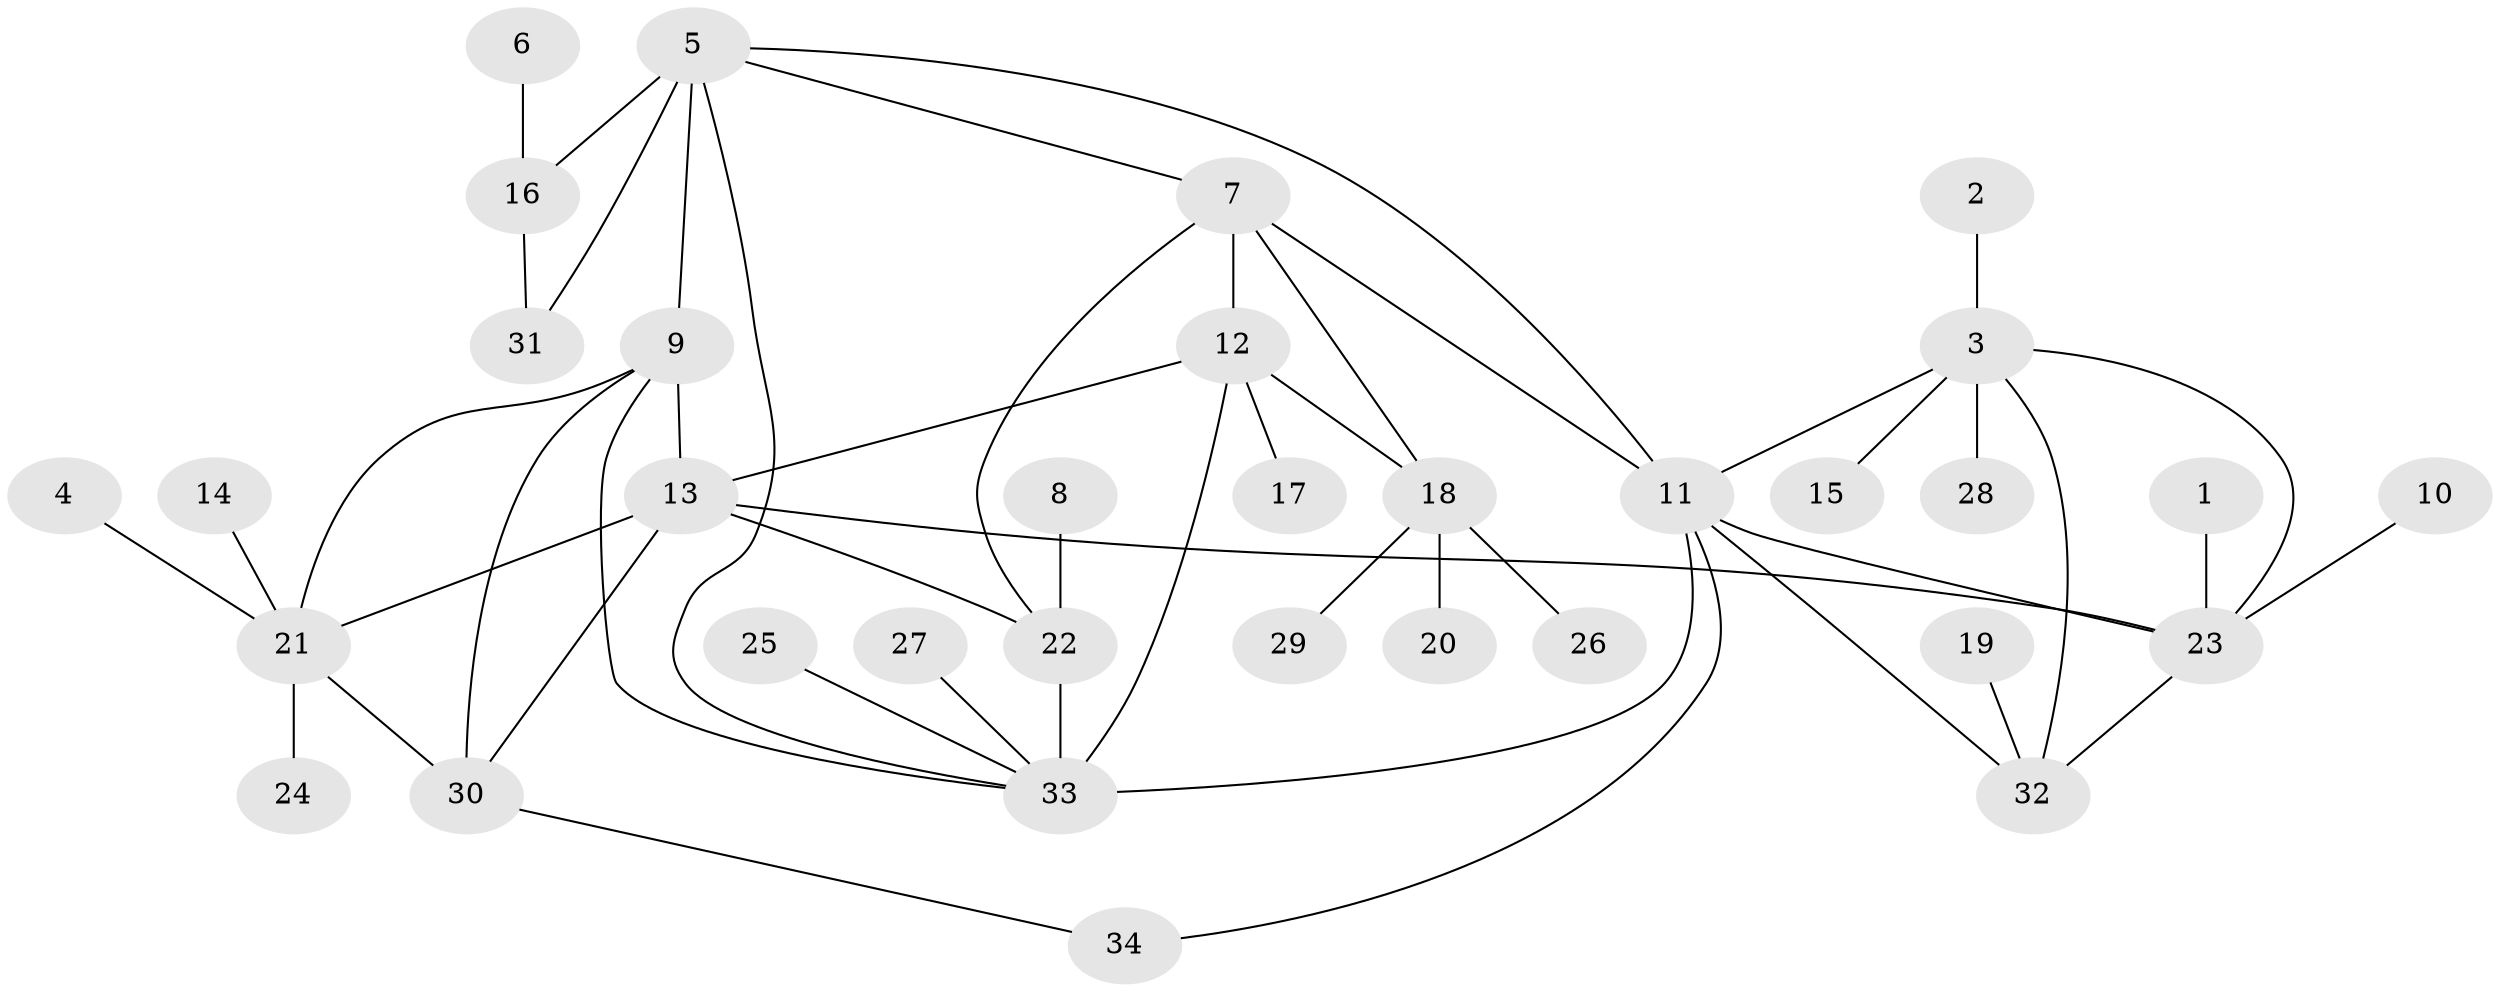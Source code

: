 // original degree distribution, {6: 0.023529411764705882, 7: 0.07058823529411765, 5: 0.023529411764705882, 4: 0.023529411764705882, 8: 0.047058823529411764, 9: 0.047058823529411764, 1: 0.6235294117647059, 2: 0.12941176470588237, 3: 0.011764705882352941}
// Generated by graph-tools (version 1.1) at 2025/37/03/04/25 23:37:33]
// undirected, 34 vertices, 50 edges
graph export_dot {
  node [color=gray90,style=filled];
  1;
  2;
  3;
  4;
  5;
  6;
  7;
  8;
  9;
  10;
  11;
  12;
  13;
  14;
  15;
  16;
  17;
  18;
  19;
  20;
  21;
  22;
  23;
  24;
  25;
  26;
  27;
  28;
  29;
  30;
  31;
  32;
  33;
  34;
  1 -- 23 [weight=1.0];
  2 -- 3 [weight=1.0];
  3 -- 11 [weight=1.0];
  3 -- 15 [weight=1.0];
  3 -- 23 [weight=1.0];
  3 -- 28 [weight=1.0];
  3 -- 32 [weight=1.0];
  4 -- 21 [weight=1.0];
  5 -- 7 [weight=1.0];
  5 -- 9 [weight=1.0];
  5 -- 11 [weight=1.0];
  5 -- 16 [weight=2.0];
  5 -- 31 [weight=2.0];
  5 -- 33 [weight=1.0];
  6 -- 16 [weight=1.0];
  7 -- 11 [weight=1.0];
  7 -- 12 [weight=2.0];
  7 -- 18 [weight=1.0];
  7 -- 22 [weight=1.0];
  8 -- 22 [weight=1.0];
  9 -- 13 [weight=1.0];
  9 -- 21 [weight=1.0];
  9 -- 30 [weight=1.0];
  9 -- 33 [weight=1.0];
  10 -- 23 [weight=1.0];
  11 -- 23 [weight=1.0];
  11 -- 32 [weight=1.0];
  11 -- 33 [weight=1.0];
  11 -- 34 [weight=1.0];
  12 -- 13 [weight=2.0];
  12 -- 17 [weight=1.0];
  12 -- 18 [weight=2.0];
  12 -- 33 [weight=1.0];
  13 -- 21 [weight=1.0];
  13 -- 22 [weight=1.0];
  13 -- 23 [weight=1.0];
  13 -- 30 [weight=1.0];
  14 -- 21 [weight=1.0];
  16 -- 31 [weight=1.0];
  18 -- 20 [weight=1.0];
  18 -- 26 [weight=1.0];
  18 -- 29 [weight=1.0];
  19 -- 32 [weight=1.0];
  21 -- 24 [weight=1.0];
  21 -- 30 [weight=1.0];
  22 -- 33 [weight=3.0];
  23 -- 32 [weight=1.0];
  25 -- 33 [weight=1.0];
  27 -- 33 [weight=1.0];
  30 -- 34 [weight=1.0];
}
